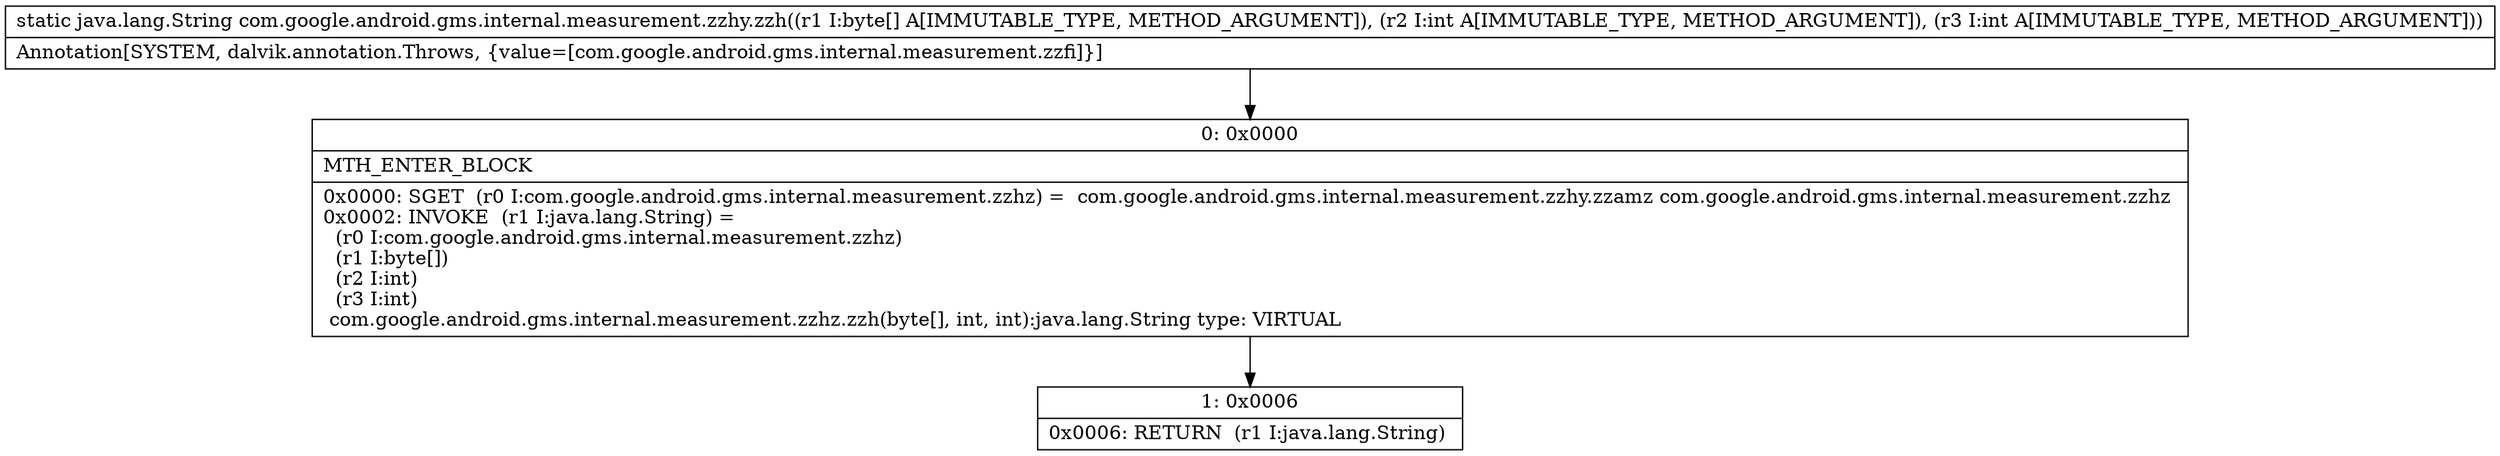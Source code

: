 digraph "CFG forcom.google.android.gms.internal.measurement.zzhy.zzh([BII)Ljava\/lang\/String;" {
Node_0 [shape=record,label="{0\:\ 0x0000|MTH_ENTER_BLOCK\l|0x0000: SGET  (r0 I:com.google.android.gms.internal.measurement.zzhz) =  com.google.android.gms.internal.measurement.zzhy.zzamz com.google.android.gms.internal.measurement.zzhz \l0x0002: INVOKE  (r1 I:java.lang.String) = \l  (r0 I:com.google.android.gms.internal.measurement.zzhz)\l  (r1 I:byte[])\l  (r2 I:int)\l  (r3 I:int)\l com.google.android.gms.internal.measurement.zzhz.zzh(byte[], int, int):java.lang.String type: VIRTUAL \l}"];
Node_1 [shape=record,label="{1\:\ 0x0006|0x0006: RETURN  (r1 I:java.lang.String) \l}"];
MethodNode[shape=record,label="{static java.lang.String com.google.android.gms.internal.measurement.zzhy.zzh((r1 I:byte[] A[IMMUTABLE_TYPE, METHOD_ARGUMENT]), (r2 I:int A[IMMUTABLE_TYPE, METHOD_ARGUMENT]), (r3 I:int A[IMMUTABLE_TYPE, METHOD_ARGUMENT]))  | Annotation[SYSTEM, dalvik.annotation.Throws, \{value=[com.google.android.gms.internal.measurement.zzfi]\}]\l}"];
MethodNode -> Node_0;
Node_0 -> Node_1;
}

